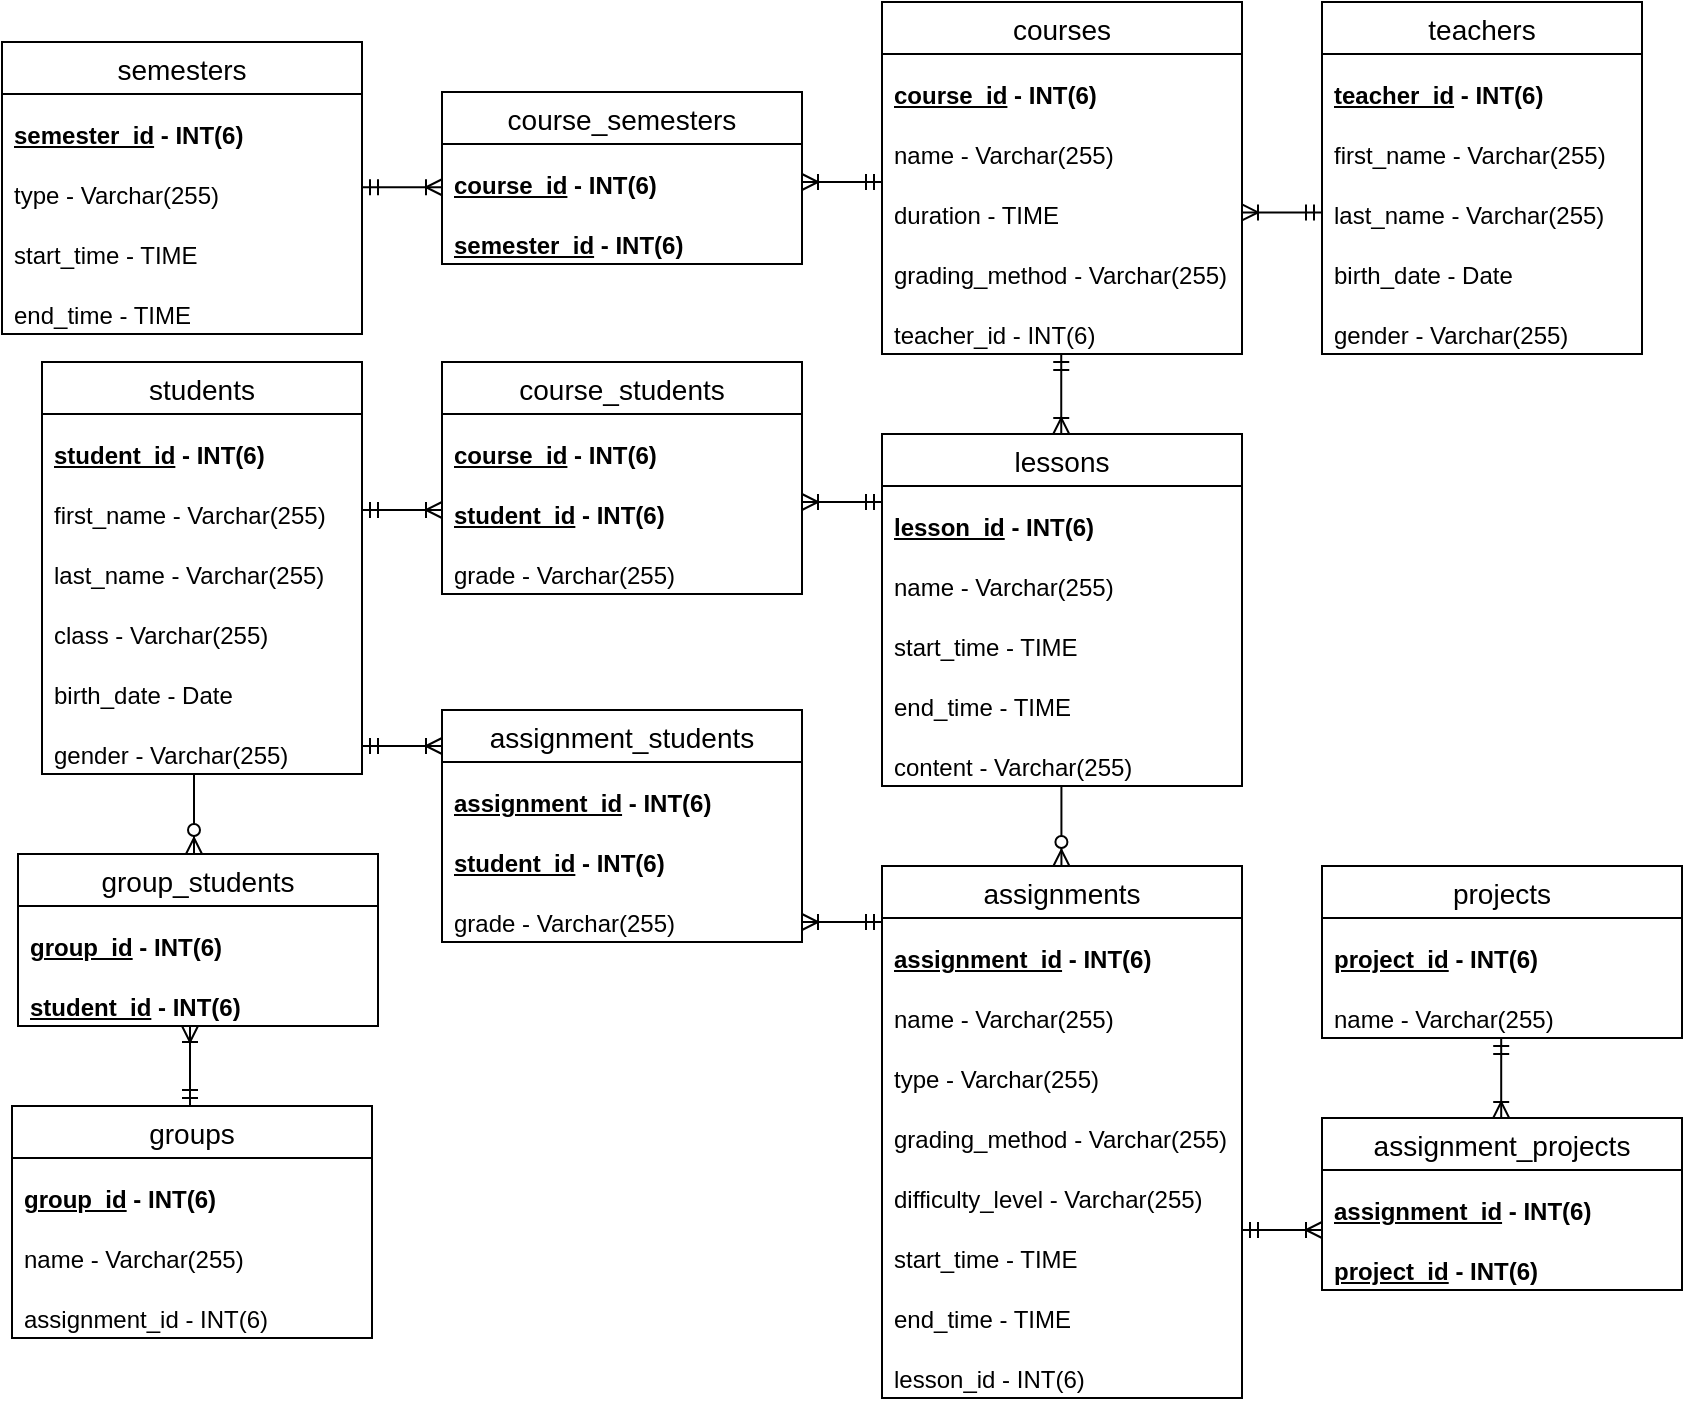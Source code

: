 <mxfile version="21.1.8" type="github">
  <diagram id="R2lEEEUBdFMjLlhIrx00" name="Page-1">
    <mxGraphModel dx="2925" dy="1178" grid="1" gridSize="2" guides="1" tooltips="1" connect="1" arrows="1" fold="1" page="1" pageScale="1" pageWidth="850" pageHeight="1100" math="0" shadow="0" extFonts="Permanent Marker^https://fonts.googleapis.com/css?family=Permanent+Marker">
      <root>
        <mxCell id="0" />
        <mxCell id="1" parent="0" />
        <mxCell id="M5Cqg0RzheAJXRUWTj95-1" value="courses" style="swimlane;fontStyle=0;childLayout=stackLayout;horizontal=1;startSize=26;horizontalStack=0;resizeParent=1;resizeParentMax=0;resizeLast=0;collapsible=1;marginBottom=0;align=center;fontSize=14;verticalAlign=middle;" parent="1" vertex="1">
          <mxGeometry x="-410" y="26" width="180" height="176" as="geometry" />
        </mxCell>
        <mxCell id="M5Cqg0RzheAJXRUWTj95-2" value="&lt;p class=&quot;MsoNormal&quot;&gt;&lt;b&gt;&lt;u&gt;course_id&lt;/u&gt; - INT(6)&lt;/b&gt;&lt;/p&gt;" style="text;strokeColor=none;fillColor=none;spacingLeft=4;spacingRight=4;overflow=hidden;rotatable=0;points=[[0,0.5],[1,0.5]];portConstraint=eastwest;fontSize=12;whiteSpace=wrap;html=1;verticalAlign=bottom;" parent="M5Cqg0RzheAJXRUWTj95-1" vertex="1">
          <mxGeometry y="26" width="180" height="30" as="geometry" />
        </mxCell>
        <mxCell id="M5Cqg0RzheAJXRUWTj95-3" value="&lt;p style=&quot;border-color: var(--border-color);&quot; class=&quot;MsoNormal&quot;&gt;name - Varchar(255)&lt;/p&gt;" style="text;strokeColor=none;fillColor=none;spacingLeft=4;spacingRight=4;overflow=hidden;rotatable=0;points=[[0,0.5],[1,0.5]];portConstraint=eastwest;fontSize=12;whiteSpace=wrap;html=1;verticalAlign=bottom;" parent="M5Cqg0RzheAJXRUWTj95-1" vertex="1">
          <mxGeometry y="56" width="180" height="30" as="geometry" />
        </mxCell>
        <mxCell id="M5Cqg0RzheAJXRUWTj95-4" value="&lt;p style=&quot;border-color: var(--border-color);&quot; class=&quot;MsoNormal&quot;&gt;duration - TIME&lt;/p&gt;" style="text;strokeColor=none;fillColor=none;spacingLeft=4;spacingRight=4;overflow=hidden;rotatable=0;points=[[0,0.5],[1,0.5]];portConstraint=eastwest;fontSize=12;whiteSpace=wrap;html=1;verticalAlign=bottom;" parent="M5Cqg0RzheAJXRUWTj95-1" vertex="1">
          <mxGeometry y="86" width="180" height="30" as="geometry" />
        </mxCell>
        <mxCell id="M5Cqg0RzheAJXRUWTj95-5" value="grading_method&lt;span style=&quot;background-color: initial;&quot;&gt;&amp;nbsp;- Varchar(255)&lt;/span&gt;" style="text;strokeColor=none;fillColor=none;spacingLeft=4;spacingRight=4;overflow=hidden;rotatable=0;points=[[0,0.5],[1,0.5]];portConstraint=eastwest;fontSize=12;whiteSpace=wrap;html=1;verticalAlign=bottom;" parent="M5Cqg0RzheAJXRUWTj95-1" vertex="1">
          <mxGeometry y="116" width="180" height="30" as="geometry" />
        </mxCell>
        <mxCell id="M5Cqg0RzheAJXRUWTj95-6" value="&lt;span style=&quot;background-color: initial;&quot;&gt;teacher_id - INT(6)&lt;/span&gt;" style="text;strokeColor=none;fillColor=none;spacingLeft=4;spacingRight=4;overflow=hidden;rotatable=0;points=[[0,0.5],[1,0.5]];portConstraint=eastwest;fontSize=12;whiteSpace=wrap;html=1;verticalAlign=bottom;" parent="M5Cqg0RzheAJXRUWTj95-1" vertex="1">
          <mxGeometry y="146" width="180" height="30" as="geometry" />
        </mxCell>
        <mxCell id="M5Cqg0RzheAJXRUWTj95-9" value="lessons" style="swimlane;fontStyle=0;childLayout=stackLayout;horizontal=1;startSize=26;horizontalStack=0;resizeParent=1;resizeParentMax=0;resizeLast=0;collapsible=1;marginBottom=0;align=center;fontSize=14;verticalAlign=middle;" parent="1" vertex="1">
          <mxGeometry x="-410" y="242" width="180" height="176" as="geometry" />
        </mxCell>
        <mxCell id="M5Cqg0RzheAJXRUWTj95-10" value="&lt;p class=&quot;MsoNormal&quot;&gt;&lt;b&gt;&lt;u&gt;lesson_id&lt;/u&gt; - INT(6)&lt;/b&gt;&lt;/p&gt;" style="text;strokeColor=none;fillColor=none;spacingLeft=4;spacingRight=4;overflow=hidden;rotatable=0;points=[[0,0.5],[1,0.5]];portConstraint=eastwest;fontSize=12;whiteSpace=wrap;html=1;verticalAlign=bottom;" parent="M5Cqg0RzheAJXRUWTj95-9" vertex="1">
          <mxGeometry y="26" width="180" height="30" as="geometry" />
        </mxCell>
        <mxCell id="M5Cqg0RzheAJXRUWTj95-11" value="&lt;p style=&quot;border-color: var(--border-color);&quot; class=&quot;MsoNormal&quot;&gt;name - Varchar(255)&lt;/p&gt;" style="text;strokeColor=none;fillColor=none;spacingLeft=4;spacingRight=4;overflow=hidden;rotatable=0;points=[[0,0.5],[1,0.5]];portConstraint=eastwest;fontSize=12;whiteSpace=wrap;html=1;verticalAlign=bottom;" parent="M5Cqg0RzheAJXRUWTj95-9" vertex="1">
          <mxGeometry y="56" width="180" height="30" as="geometry" />
        </mxCell>
        <mxCell id="M5Cqg0RzheAJXRUWTj95-12" value="&lt;p style=&quot;border-color: var(--border-color);&quot; class=&quot;MsoNormal&quot;&gt;start_time - TIME&lt;/p&gt;" style="text;strokeColor=none;fillColor=none;spacingLeft=4;spacingRight=4;overflow=hidden;rotatable=0;points=[[0,0.5],[1,0.5]];portConstraint=eastwest;fontSize=12;whiteSpace=wrap;html=1;verticalAlign=bottom;" parent="M5Cqg0RzheAJXRUWTj95-9" vertex="1">
          <mxGeometry y="86" width="180" height="30" as="geometry" />
        </mxCell>
        <mxCell id="M5Cqg0RzheAJXRUWTj95-13" value="end_time - TIME" style="text;strokeColor=none;fillColor=none;spacingLeft=4;spacingRight=4;overflow=hidden;rotatable=0;points=[[0,0.5],[1,0.5]];portConstraint=eastwest;fontSize=12;whiteSpace=wrap;html=1;verticalAlign=bottom;" parent="M5Cqg0RzheAJXRUWTj95-9" vertex="1">
          <mxGeometry y="116" width="180" height="30" as="geometry" />
        </mxCell>
        <mxCell id="M5Cqg0RzheAJXRUWTj95-14" value="&lt;span style=&quot;background-color: initial;&quot;&gt;content - Varchar(255)&lt;/span&gt;" style="text;strokeColor=none;fillColor=none;spacingLeft=4;spacingRight=4;overflow=hidden;rotatable=0;points=[[0,0.5],[1,0.5]];portConstraint=eastwest;fontSize=12;whiteSpace=wrap;html=1;verticalAlign=bottom;" parent="M5Cqg0RzheAJXRUWTj95-9" vertex="1">
          <mxGeometry y="146" width="180" height="30" as="geometry" />
        </mxCell>
        <mxCell id="M5Cqg0RzheAJXRUWTj95-16" value="assignments" style="swimlane;fontStyle=0;childLayout=stackLayout;horizontal=1;startSize=26;horizontalStack=0;resizeParent=1;resizeParentMax=0;resizeLast=0;collapsible=1;marginBottom=0;align=center;fontSize=14;verticalAlign=middle;" parent="1" vertex="1">
          <mxGeometry x="-410" y="458" width="180" height="266" as="geometry" />
        </mxCell>
        <mxCell id="M5Cqg0RzheAJXRUWTj95-17" value="&lt;p class=&quot;MsoNormal&quot;&gt;&lt;b&gt;&lt;u&gt;assignment_id&lt;/u&gt; - INT(6)&lt;/b&gt;&lt;/p&gt;" style="text;strokeColor=none;fillColor=none;spacingLeft=4;spacingRight=4;overflow=hidden;rotatable=0;points=[[0,0.5],[1,0.5]];portConstraint=eastwest;fontSize=12;whiteSpace=wrap;html=1;verticalAlign=bottom;" parent="M5Cqg0RzheAJXRUWTj95-16" vertex="1">
          <mxGeometry y="26" width="180" height="30" as="geometry" />
        </mxCell>
        <mxCell id="M5Cqg0RzheAJXRUWTj95-18" value="&lt;p style=&quot;border-color: var(--border-color);&quot; class=&quot;MsoNormal&quot;&gt;name - Varchar(255)&lt;/p&gt;" style="text;strokeColor=none;fillColor=none;spacingLeft=4;spacingRight=4;overflow=hidden;rotatable=0;points=[[0,0.5],[1,0.5]];portConstraint=eastwest;fontSize=12;whiteSpace=wrap;html=1;verticalAlign=bottom;" parent="M5Cqg0RzheAJXRUWTj95-16" vertex="1">
          <mxGeometry y="56" width="180" height="30" as="geometry" />
        </mxCell>
        <mxCell id="M5Cqg0RzheAJXRUWTj95-19" value="&lt;p style=&quot;border-color: var(--border-color);&quot; class=&quot;MsoNormal&quot;&gt;type - Varchar(255)&lt;/p&gt;" style="text;strokeColor=none;fillColor=none;spacingLeft=4;spacingRight=4;overflow=hidden;rotatable=0;points=[[0,0.5],[1,0.5]];portConstraint=eastwest;fontSize=12;whiteSpace=wrap;html=1;verticalAlign=bottom;" parent="M5Cqg0RzheAJXRUWTj95-16" vertex="1">
          <mxGeometry y="86" width="180" height="30" as="geometry" />
        </mxCell>
        <mxCell id="M5Cqg0RzheAJXRUWTj95-24" value="grading_method&amp;nbsp;- Varchar(255)" style="text;strokeColor=none;fillColor=none;spacingLeft=4;spacingRight=4;overflow=hidden;rotatable=0;points=[[0,0.5],[1,0.5]];portConstraint=eastwest;fontSize=12;whiteSpace=wrap;html=1;verticalAlign=bottom;" parent="M5Cqg0RzheAJXRUWTj95-16" vertex="1">
          <mxGeometry y="116" width="180" height="30" as="geometry" />
        </mxCell>
        <mxCell id="M5Cqg0RzheAJXRUWTj95-23" value="difficulty_level&amp;nbsp;- Varchar(255)" style="text;strokeColor=none;fillColor=none;spacingLeft=4;spacingRight=4;overflow=hidden;rotatable=0;points=[[0,0.5],[1,0.5]];portConstraint=eastwest;fontSize=12;whiteSpace=wrap;html=1;verticalAlign=bottom;" parent="M5Cqg0RzheAJXRUWTj95-16" vertex="1">
          <mxGeometry y="146" width="180" height="30" as="geometry" />
        </mxCell>
        <mxCell id="M5Cqg0RzheAJXRUWTj95-22" value="start_time - TIME" style="text;strokeColor=none;fillColor=none;spacingLeft=4;spacingRight=4;overflow=hidden;rotatable=0;points=[[0,0.5],[1,0.5]];portConstraint=eastwest;fontSize=12;whiteSpace=wrap;html=1;verticalAlign=bottom;" parent="M5Cqg0RzheAJXRUWTj95-16" vertex="1">
          <mxGeometry y="176" width="180" height="30" as="geometry" />
        </mxCell>
        <mxCell id="M5Cqg0RzheAJXRUWTj95-20" value="end_time - TIME" style="text;strokeColor=none;fillColor=none;spacingLeft=4;spacingRight=4;overflow=hidden;rotatable=0;points=[[0,0.5],[1,0.5]];portConstraint=eastwest;fontSize=12;whiteSpace=wrap;html=1;verticalAlign=bottom;" parent="M5Cqg0RzheAJXRUWTj95-16" vertex="1">
          <mxGeometry y="206" width="180" height="30" as="geometry" />
        </mxCell>
        <mxCell id="M5Cqg0RzheAJXRUWTj95-25" value="lesson_id - INT(6)" style="text;strokeColor=none;fillColor=none;spacingLeft=4;spacingRight=4;overflow=hidden;rotatable=0;points=[[0,0.5],[1,0.5]];portConstraint=eastwest;fontSize=12;whiteSpace=wrap;html=1;verticalAlign=bottom;" parent="M5Cqg0RzheAJXRUWTj95-16" vertex="1">
          <mxGeometry y="236" width="180" height="30" as="geometry" />
        </mxCell>
        <mxCell id="M5Cqg0RzheAJXRUWTj95-26" value="groups" style="swimlane;fontStyle=0;childLayout=stackLayout;horizontal=1;startSize=26;horizontalStack=0;resizeParent=1;resizeParentMax=0;resizeLast=0;collapsible=1;marginBottom=0;align=center;fontSize=14;verticalAlign=middle;" parent="1" vertex="1">
          <mxGeometry x="-845" y="578" width="180" height="116" as="geometry" />
        </mxCell>
        <mxCell id="M5Cqg0RzheAJXRUWTj95-27" value="&lt;p class=&quot;MsoNormal&quot;&gt;&lt;b&gt;&lt;u&gt;group_id&lt;/u&gt; - INT(6)&lt;/b&gt;&lt;/p&gt;" style="text;strokeColor=none;fillColor=none;spacingLeft=4;spacingRight=4;overflow=hidden;rotatable=0;points=[[0,0.5],[1,0.5]];portConstraint=eastwest;fontSize=12;whiteSpace=wrap;html=1;verticalAlign=bottom;" parent="M5Cqg0RzheAJXRUWTj95-26" vertex="1">
          <mxGeometry y="26" width="180" height="30" as="geometry" />
        </mxCell>
        <mxCell id="M5Cqg0RzheAJXRUWTj95-28" value="&lt;p style=&quot;border-color: var(--border-color);&quot; class=&quot;MsoNormal&quot;&gt;name - Varchar(255)&lt;/p&gt;" style="text;strokeColor=none;fillColor=none;spacingLeft=4;spacingRight=4;overflow=hidden;rotatable=0;points=[[0,0.5],[1,0.5]];portConstraint=eastwest;fontSize=12;whiteSpace=wrap;html=1;verticalAlign=bottom;" parent="M5Cqg0RzheAJXRUWTj95-26" vertex="1">
          <mxGeometry y="56" width="180" height="30" as="geometry" />
        </mxCell>
        <mxCell id="M5Cqg0RzheAJXRUWTj95-34" value="assignment_id - INT(6)" style="text;strokeColor=none;fillColor=none;spacingLeft=4;spacingRight=4;overflow=hidden;rotatable=0;points=[[0,0.5],[1,0.5]];portConstraint=eastwest;fontSize=12;whiteSpace=wrap;html=1;verticalAlign=bottom;" parent="M5Cqg0RzheAJXRUWTj95-26" vertex="1">
          <mxGeometry y="86" width="180" height="30" as="geometry" />
        </mxCell>
        <mxCell id="M5Cqg0RzheAJXRUWTj95-41" value="group_students" style="swimlane;fontStyle=0;childLayout=stackLayout;horizontal=1;startSize=26;horizontalStack=0;resizeParent=1;resizeParentMax=0;resizeLast=0;collapsible=1;marginBottom=0;align=center;fontSize=14;verticalAlign=middle;" parent="1" vertex="1">
          <mxGeometry x="-842" y="452" width="180" height="86" as="geometry" />
        </mxCell>
        <mxCell id="M5Cqg0RzheAJXRUWTj95-42" value="&lt;p class=&quot;MsoNormal&quot;&gt;&lt;b&gt;&lt;u&gt;group_id&lt;/u&gt; - INT(6)&lt;/b&gt;&lt;/p&gt;" style="text;strokeColor=none;fillColor=none;spacingLeft=4;spacingRight=4;overflow=hidden;rotatable=0;points=[[0,0.5],[1,0.5]];portConstraint=eastwest;fontSize=12;whiteSpace=wrap;html=1;verticalAlign=bottom;" parent="M5Cqg0RzheAJXRUWTj95-41" vertex="1">
          <mxGeometry y="26" width="180" height="30" as="geometry" />
        </mxCell>
        <mxCell id="M5Cqg0RzheAJXRUWTj95-44" value="&lt;p style=&quot;border-color: var(--border-color);&quot; class=&quot;MsoNormal&quot;&gt;&lt;b style=&quot;border-color: var(--border-color);&quot;&gt;&lt;u style=&quot;border-color: var(--border-color);&quot;&gt;student_id&lt;/u&gt;&amp;nbsp;- INT(6)&lt;/b&gt;&lt;br&gt;&lt;/p&gt;" style="text;strokeColor=none;fillColor=none;spacingLeft=4;spacingRight=4;overflow=hidden;rotatable=0;points=[[0,0.5],[1,0.5]];portConstraint=eastwest;fontSize=12;whiteSpace=wrap;html=1;verticalAlign=bottom;" parent="M5Cqg0RzheAJXRUWTj95-41" vertex="1">
          <mxGeometry y="56" width="180" height="30" as="geometry" />
        </mxCell>
        <mxCell id="M5Cqg0RzheAJXRUWTj95-53" value="projects" style="swimlane;fontStyle=0;childLayout=stackLayout;horizontal=1;startSize=26;horizontalStack=0;resizeParent=1;resizeParentMax=0;resizeLast=0;collapsible=1;marginBottom=0;align=center;fontSize=14;verticalAlign=middle;" parent="1" vertex="1">
          <mxGeometry x="-190" y="458" width="180" height="86" as="geometry" />
        </mxCell>
        <mxCell id="M5Cqg0RzheAJXRUWTj95-54" value="&lt;p class=&quot;MsoNormal&quot;&gt;&lt;b&gt;&lt;u&gt;project_id&lt;/u&gt; - INT(6)&lt;/b&gt;&lt;/p&gt;" style="text;strokeColor=none;fillColor=none;spacingLeft=4;spacingRight=4;overflow=hidden;rotatable=0;points=[[0,0.5],[1,0.5]];portConstraint=eastwest;fontSize=12;whiteSpace=wrap;html=1;verticalAlign=bottom;" parent="M5Cqg0RzheAJXRUWTj95-53" vertex="1">
          <mxGeometry y="26" width="180" height="30" as="geometry" />
        </mxCell>
        <mxCell id="M5Cqg0RzheAJXRUWTj95-55" value="&lt;p style=&quot;border-color: var(--border-color);&quot; class=&quot;MsoNormal&quot;&gt;name - Varchar(255)&lt;/p&gt;" style="text;strokeColor=none;fillColor=none;spacingLeft=4;spacingRight=4;overflow=hidden;rotatable=0;points=[[0,0.5],[1,0.5]];portConstraint=eastwest;fontSize=12;whiteSpace=wrap;html=1;verticalAlign=bottom;" parent="M5Cqg0RzheAJXRUWTj95-53" vertex="1">
          <mxGeometry y="56" width="180" height="30" as="geometry" />
        </mxCell>
        <mxCell id="M5Cqg0RzheAJXRUWTj95-57" value="course_students" style="swimlane;fontStyle=0;childLayout=stackLayout;horizontal=1;startSize=26;horizontalStack=0;resizeParent=1;resizeParentMax=0;resizeLast=0;collapsible=1;marginBottom=0;align=center;fontSize=14;verticalAlign=middle;" parent="1" vertex="1">
          <mxGeometry x="-630" y="206" width="180" height="116" as="geometry" />
        </mxCell>
        <mxCell id="M5Cqg0RzheAJXRUWTj95-58" value="&lt;p class=&quot;MsoNormal&quot;&gt;&lt;b&gt;&lt;u&gt;course_id&lt;/u&gt; - INT(6)&lt;/b&gt;&lt;/p&gt;" style="text;strokeColor=none;fillColor=none;spacingLeft=4;spacingRight=4;overflow=hidden;rotatable=0;points=[[0,0.5],[1,0.5]];portConstraint=eastwest;fontSize=12;whiteSpace=wrap;html=1;verticalAlign=bottom;" parent="M5Cqg0RzheAJXRUWTj95-57" vertex="1">
          <mxGeometry y="26" width="180" height="30" as="geometry" />
        </mxCell>
        <mxCell id="M5Cqg0RzheAJXRUWTj95-59" value="&lt;p style=&quot;border-color: var(--border-color);&quot; class=&quot;MsoNormal&quot;&gt;&lt;b style=&quot;border-color: var(--border-color);&quot;&gt;&lt;u style=&quot;border-color: var(--border-color);&quot;&gt;student_id&lt;/u&gt;&amp;nbsp;- INT(6)&lt;/b&gt;&lt;br&gt;&lt;/p&gt;" style="text;strokeColor=none;fillColor=none;spacingLeft=4;spacingRight=4;overflow=hidden;rotatable=0;points=[[0,0.5],[1,0.5]];portConstraint=eastwest;fontSize=12;whiteSpace=wrap;html=1;verticalAlign=bottom;" parent="M5Cqg0RzheAJXRUWTj95-57" vertex="1">
          <mxGeometry y="56" width="180" height="30" as="geometry" />
        </mxCell>
        <mxCell id="M5Cqg0RzheAJXRUWTj95-61" value="grade&lt;span style=&quot;background-color: initial;&quot;&gt;&amp;nbsp;- Varchar(255)&lt;/span&gt;" style="text;strokeColor=none;fillColor=none;spacingLeft=4;spacingRight=4;overflow=hidden;rotatable=0;points=[[0,0.5],[1,0.5]];portConstraint=eastwest;fontSize=12;whiteSpace=wrap;html=1;verticalAlign=bottom;" parent="M5Cqg0RzheAJXRUWTj95-57" vertex="1">
          <mxGeometry y="86" width="180" height="30" as="geometry" />
        </mxCell>
        <mxCell id="M5Cqg0RzheAJXRUWTj95-63" value="assignment_students" style="swimlane;fontStyle=0;childLayout=stackLayout;horizontal=1;startSize=26;horizontalStack=0;resizeParent=1;resizeParentMax=0;resizeLast=0;collapsible=1;marginBottom=0;align=center;fontSize=14;verticalAlign=middle;" parent="1" vertex="1">
          <mxGeometry x="-630" y="380" width="180" height="116" as="geometry" />
        </mxCell>
        <mxCell id="M5Cqg0RzheAJXRUWTj95-64" value="&lt;p class=&quot;MsoNormal&quot;&gt;&lt;b&gt;&lt;u&gt;assignment_id&lt;/u&gt; - INT(6)&lt;/b&gt;&lt;/p&gt;" style="text;strokeColor=none;fillColor=none;spacingLeft=4;spacingRight=4;overflow=hidden;rotatable=0;points=[[0,0.5],[1,0.5]];portConstraint=eastwest;fontSize=12;whiteSpace=wrap;html=1;verticalAlign=bottom;" parent="M5Cqg0RzheAJXRUWTj95-63" vertex="1">
          <mxGeometry y="26" width="180" height="30" as="geometry" />
        </mxCell>
        <mxCell id="M5Cqg0RzheAJXRUWTj95-65" value="&lt;p style=&quot;border-color: var(--border-color);&quot; class=&quot;MsoNormal&quot;&gt;&lt;b style=&quot;border-color: var(--border-color);&quot;&gt;&lt;u style=&quot;border-color: var(--border-color);&quot;&gt;student_id&lt;/u&gt;&amp;nbsp;- INT(6)&lt;/b&gt;&lt;br&gt;&lt;/p&gt;" style="text;strokeColor=none;fillColor=none;spacingLeft=4;spacingRight=4;overflow=hidden;rotatable=0;points=[[0,0.5],[1,0.5]];portConstraint=eastwest;fontSize=12;whiteSpace=wrap;html=1;verticalAlign=bottom;" parent="M5Cqg0RzheAJXRUWTj95-63" vertex="1">
          <mxGeometry y="56" width="180" height="30" as="geometry" />
        </mxCell>
        <mxCell id="M5Cqg0RzheAJXRUWTj95-66" value="grade&lt;span style=&quot;background-color: initial;&quot;&gt;&amp;nbsp;- Varchar(255)&lt;/span&gt;" style="text;strokeColor=none;fillColor=none;spacingLeft=4;spacingRight=4;overflow=hidden;rotatable=0;points=[[0,0.5],[1,0.5]];portConstraint=eastwest;fontSize=12;whiteSpace=wrap;html=1;verticalAlign=bottom;" parent="M5Cqg0RzheAJXRUWTj95-63" vertex="1">
          <mxGeometry y="86" width="180" height="30" as="geometry" />
        </mxCell>
        <mxCell id="M5Cqg0RzheAJXRUWTj95-67" value="assignment_projects" style="swimlane;fontStyle=0;childLayout=stackLayout;horizontal=1;startSize=26;horizontalStack=0;resizeParent=1;resizeParentMax=0;resizeLast=0;collapsible=1;marginBottom=0;align=center;fontSize=14;verticalAlign=middle;" parent="1" vertex="1">
          <mxGeometry x="-190" y="584" width="180" height="86" as="geometry" />
        </mxCell>
        <mxCell id="M5Cqg0RzheAJXRUWTj95-68" value="&lt;p class=&quot;MsoNormal&quot;&gt;&lt;b style=&quot;border-color: var(--border-color);&quot;&gt;&lt;u style=&quot;border-color: var(--border-color);&quot;&gt;assignment_id&lt;/u&gt;&amp;nbsp;- INT(6)&lt;/b&gt;&lt;br&gt;&lt;/p&gt;" style="text;strokeColor=none;fillColor=none;spacingLeft=4;spacingRight=4;overflow=hidden;rotatable=0;points=[[0,0.5],[1,0.5]];portConstraint=eastwest;fontSize=12;whiteSpace=wrap;html=1;verticalAlign=bottom;" parent="M5Cqg0RzheAJXRUWTj95-67" vertex="1">
          <mxGeometry y="26" width="180" height="30" as="geometry" />
        </mxCell>
        <mxCell id="M5Cqg0RzheAJXRUWTj95-69" value="&lt;p style=&quot;border-color: var(--border-color);&quot; class=&quot;MsoNormal&quot;&gt;&lt;b style=&quot;border-color: var(--border-color);&quot;&gt;&lt;u style=&quot;border-color: var(--border-color);&quot;&gt;project_id&lt;/u&gt;&amp;nbsp;- INT(6)&lt;/b&gt;&lt;br&gt;&lt;/p&gt;" style="text;strokeColor=none;fillColor=none;spacingLeft=4;spacingRight=4;overflow=hidden;rotatable=0;points=[[0,0.5],[1,0.5]];portConstraint=eastwest;fontSize=12;whiteSpace=wrap;html=1;verticalAlign=bottom;" parent="M5Cqg0RzheAJXRUWTj95-67" vertex="1">
          <mxGeometry y="56" width="180" height="30" as="geometry" />
        </mxCell>
        <mxCell id="M5Cqg0RzheAJXRUWTj95-70" value="semesters" style="swimlane;fontStyle=0;childLayout=stackLayout;horizontal=1;startSize=26;horizontalStack=0;resizeParent=1;resizeParentMax=0;resizeLast=0;collapsible=1;marginBottom=0;align=center;fontSize=14;verticalAlign=middle;" parent="1" vertex="1">
          <mxGeometry x="-850" y="46" width="180" height="146" as="geometry" />
        </mxCell>
        <mxCell id="M5Cqg0RzheAJXRUWTj95-71" value="&lt;p class=&quot;MsoNormal&quot;&gt;&lt;b&gt;&lt;u&gt;semester_id&lt;/u&gt; - INT(6)&lt;/b&gt;&lt;/p&gt;" style="text;strokeColor=none;fillColor=none;spacingLeft=4;spacingRight=4;overflow=hidden;rotatable=0;points=[[0,0.5],[1,0.5]];portConstraint=eastwest;fontSize=12;whiteSpace=wrap;html=1;verticalAlign=bottom;" parent="M5Cqg0RzheAJXRUWTj95-70" vertex="1">
          <mxGeometry y="26" width="180" height="30" as="geometry" />
        </mxCell>
        <mxCell id="M5Cqg0RzheAJXRUWTj95-72" value="&lt;p style=&quot;border-color: var(--border-color);&quot; class=&quot;MsoNormal&quot;&gt;type - Varchar(255)&lt;/p&gt;" style="text;strokeColor=none;fillColor=none;spacingLeft=4;spacingRight=4;overflow=hidden;rotatable=0;points=[[0,0.5],[1,0.5]];portConstraint=eastwest;fontSize=12;whiteSpace=wrap;html=1;verticalAlign=bottom;" parent="M5Cqg0RzheAJXRUWTj95-70" vertex="1">
          <mxGeometry y="56" width="180" height="30" as="geometry" />
        </mxCell>
        <mxCell id="M5Cqg0RzheAJXRUWTj95-73" value="start_time - TIME" style="text;strokeColor=none;fillColor=none;spacingLeft=4;spacingRight=4;overflow=hidden;rotatable=0;points=[[0,0.5],[1,0.5]];portConstraint=eastwest;fontSize=12;whiteSpace=wrap;html=1;verticalAlign=bottom;" parent="M5Cqg0RzheAJXRUWTj95-70" vertex="1">
          <mxGeometry y="86" width="180" height="30" as="geometry" />
        </mxCell>
        <mxCell id="M5Cqg0RzheAJXRUWTj95-74" value="end_time - TIME" style="text;strokeColor=none;fillColor=none;spacingLeft=4;spacingRight=4;overflow=hidden;rotatable=0;points=[[0,0.5],[1,0.5]];portConstraint=eastwest;fontSize=12;whiteSpace=wrap;html=1;verticalAlign=bottom;" parent="M5Cqg0RzheAJXRUWTj95-70" vertex="1">
          <mxGeometry y="116" width="180" height="30" as="geometry" />
        </mxCell>
        <mxCell id="M5Cqg0RzheAJXRUWTj95-75" value="course_semesters" style="swimlane;fontStyle=0;childLayout=stackLayout;horizontal=1;startSize=26;horizontalStack=0;resizeParent=1;resizeParentMax=0;resizeLast=0;collapsible=1;marginBottom=0;align=center;fontSize=14;verticalAlign=middle;" parent="1" vertex="1">
          <mxGeometry x="-630" y="71" width="180" height="86" as="geometry" />
        </mxCell>
        <mxCell id="M5Cqg0RzheAJXRUWTj95-76" value="&lt;p class=&quot;MsoNormal&quot;&gt;&lt;b&gt;&lt;u&gt;course_id&lt;/u&gt; - INT(6)&lt;/b&gt;&lt;/p&gt;" style="text;strokeColor=none;fillColor=none;spacingLeft=4;spacingRight=4;overflow=hidden;rotatable=0;points=[[0,0.5],[1,0.5]];portConstraint=eastwest;fontSize=12;whiteSpace=wrap;html=1;verticalAlign=bottom;" parent="M5Cqg0RzheAJXRUWTj95-75" vertex="1">
          <mxGeometry y="26" width="180" height="30" as="geometry" />
        </mxCell>
        <mxCell id="M5Cqg0RzheAJXRUWTj95-77" value="&lt;p style=&quot;border-color: var(--border-color);&quot; class=&quot;MsoNormal&quot;&gt;&lt;b style=&quot;border-color: var(--border-color);&quot;&gt;&lt;u style=&quot;border-color: var(--border-color);&quot;&gt;semester_id&lt;/u&gt;&amp;nbsp;- INT(6)&lt;/b&gt;&lt;br&gt;&lt;/p&gt;" style="text;strokeColor=none;fillColor=none;spacingLeft=4;spacingRight=4;overflow=hidden;rotatable=0;points=[[0,0.5],[1,0.5]];portConstraint=eastwest;fontSize=12;whiteSpace=wrap;html=1;verticalAlign=bottom;" parent="M5Cqg0RzheAJXRUWTj95-75" vertex="1">
          <mxGeometry y="56" width="180" height="30" as="geometry" />
        </mxCell>
        <mxCell id="M5Cqg0RzheAJXRUWTj95-79" value="students" style="swimlane;fontStyle=0;childLayout=stackLayout;horizontal=1;startSize=26;horizontalStack=0;resizeParent=1;resizeParentMax=0;resizeLast=0;collapsible=1;marginBottom=0;align=center;fontSize=14;verticalAlign=middle;" parent="1" vertex="1">
          <mxGeometry x="-830" y="206" width="160" height="206" as="geometry" />
        </mxCell>
        <mxCell id="M5Cqg0RzheAJXRUWTj95-80" value="&lt;p class=&quot;MsoNormal&quot;&gt;&lt;b&gt;&lt;u&gt;student_id&lt;/u&gt; - INT(6)&lt;/b&gt;&lt;/p&gt;" style="text;strokeColor=none;fillColor=none;spacingLeft=4;spacingRight=4;overflow=hidden;rotatable=0;points=[[0,0.5],[1,0.5]];portConstraint=eastwest;fontSize=12;whiteSpace=wrap;html=1;verticalAlign=bottom;" parent="M5Cqg0RzheAJXRUWTj95-79" vertex="1">
          <mxGeometry y="26" width="160" height="30" as="geometry" />
        </mxCell>
        <mxCell id="M5Cqg0RzheAJXRUWTj95-81" value="&lt;p style=&quot;border-color: var(--border-color);&quot; class=&quot;MsoNormal&quot;&gt;first_name - Varchar(255)&lt;/p&gt;" style="text;strokeColor=none;fillColor=none;spacingLeft=4;spacingRight=4;overflow=hidden;rotatable=0;points=[[0,0.5],[1,0.5]];portConstraint=eastwest;fontSize=12;whiteSpace=wrap;html=1;verticalAlign=bottom;" parent="M5Cqg0RzheAJXRUWTj95-79" vertex="1">
          <mxGeometry y="56" width="160" height="30" as="geometry" />
        </mxCell>
        <mxCell id="M5Cqg0RzheAJXRUWTj95-82" value="&lt;p style=&quot;border-color: var(--border-color);&quot; class=&quot;MsoNormal&quot;&gt;last_name - Varchar(255)&lt;br&gt;&lt;/p&gt;" style="text;strokeColor=none;fillColor=none;spacingLeft=4;spacingRight=4;overflow=hidden;rotatable=0;points=[[0,0.5],[1,0.5]];portConstraint=eastwest;fontSize=12;whiteSpace=wrap;html=1;verticalAlign=bottom;" parent="M5Cqg0RzheAJXRUWTj95-79" vertex="1">
          <mxGeometry y="86" width="160" height="30" as="geometry" />
        </mxCell>
        <mxCell id="M5Cqg0RzheAJXRUWTj95-83" value="class - Varchar(255)" style="text;strokeColor=none;fillColor=none;spacingLeft=4;spacingRight=4;overflow=hidden;rotatable=0;points=[[0,0.5],[1,0.5]];portConstraint=eastwest;fontSize=12;whiteSpace=wrap;html=1;verticalAlign=bottom;" parent="M5Cqg0RzheAJXRUWTj95-79" vertex="1">
          <mxGeometry y="116" width="160" height="30" as="geometry" />
        </mxCell>
        <mxCell id="M5Cqg0RzheAJXRUWTj95-84" value="birth_date - Date" style="text;strokeColor=none;fillColor=none;spacingLeft=4;spacingRight=4;overflow=hidden;rotatable=0;points=[[0,0.5],[1,0.5]];portConstraint=eastwest;fontSize=12;whiteSpace=wrap;html=1;verticalAlign=bottom;" parent="M5Cqg0RzheAJXRUWTj95-79" vertex="1">
          <mxGeometry y="146" width="160" height="30" as="geometry" />
        </mxCell>
        <mxCell id="M5Cqg0RzheAJXRUWTj95-85" value="gender - Varchar(255)" style="text;strokeColor=none;fillColor=none;spacingLeft=4;spacingRight=4;overflow=hidden;rotatable=0;points=[[0,0.5],[1,0.5]];portConstraint=eastwest;fontSize=12;whiteSpace=wrap;html=1;verticalAlign=bottom;" parent="M5Cqg0RzheAJXRUWTj95-79" vertex="1">
          <mxGeometry y="176" width="160" height="30" as="geometry" />
        </mxCell>
        <mxCell id="M5Cqg0RzheAJXRUWTj95-86" value="teachers" style="swimlane;fontStyle=0;childLayout=stackLayout;horizontal=1;startSize=26;horizontalStack=0;resizeParent=1;resizeParentMax=0;resizeLast=0;collapsible=1;marginBottom=0;align=center;fontSize=14;verticalAlign=middle;" parent="1" vertex="1">
          <mxGeometry x="-190" y="26" width="160" height="176" as="geometry" />
        </mxCell>
        <mxCell id="M5Cqg0RzheAJXRUWTj95-87" value="&lt;p class=&quot;MsoNormal&quot;&gt;&lt;b&gt;&lt;u&gt;teacher_id&lt;/u&gt; - INT(6)&lt;/b&gt;&lt;/p&gt;" style="text;strokeColor=none;fillColor=none;spacingLeft=4;spacingRight=4;overflow=hidden;rotatable=0;points=[[0,0.5],[1,0.5]];portConstraint=eastwest;fontSize=12;whiteSpace=wrap;html=1;verticalAlign=bottom;" parent="M5Cqg0RzheAJXRUWTj95-86" vertex="1">
          <mxGeometry y="26" width="160" height="30" as="geometry" />
        </mxCell>
        <mxCell id="M5Cqg0RzheAJXRUWTj95-88" value="&lt;p style=&quot;border-color: var(--border-color);&quot; class=&quot;MsoNormal&quot;&gt;first_name - Varchar(255)&lt;/p&gt;" style="text;strokeColor=none;fillColor=none;spacingLeft=4;spacingRight=4;overflow=hidden;rotatable=0;points=[[0,0.5],[1,0.5]];portConstraint=eastwest;fontSize=12;whiteSpace=wrap;html=1;verticalAlign=bottom;" parent="M5Cqg0RzheAJXRUWTj95-86" vertex="1">
          <mxGeometry y="56" width="160" height="30" as="geometry" />
        </mxCell>
        <mxCell id="M5Cqg0RzheAJXRUWTj95-89" value="&lt;p style=&quot;border-color: var(--border-color);&quot; class=&quot;MsoNormal&quot;&gt;last_name - Varchar(255)&lt;br&gt;&lt;/p&gt;" style="text;strokeColor=none;fillColor=none;spacingLeft=4;spacingRight=4;overflow=hidden;rotatable=0;points=[[0,0.5],[1,0.5]];portConstraint=eastwest;fontSize=12;whiteSpace=wrap;html=1;verticalAlign=bottom;" parent="M5Cqg0RzheAJXRUWTj95-86" vertex="1">
          <mxGeometry y="86" width="160" height="30" as="geometry" />
        </mxCell>
        <mxCell id="M5Cqg0RzheAJXRUWTj95-91" value="birth_date - Date" style="text;strokeColor=none;fillColor=none;spacingLeft=4;spacingRight=4;overflow=hidden;rotatable=0;points=[[0,0.5],[1,0.5]];portConstraint=eastwest;fontSize=12;whiteSpace=wrap;html=1;verticalAlign=bottom;" parent="M5Cqg0RzheAJXRUWTj95-86" vertex="1">
          <mxGeometry y="116" width="160" height="30" as="geometry" />
        </mxCell>
        <mxCell id="M5Cqg0RzheAJXRUWTj95-92" value="gender - Varchar(255)" style="text;strokeColor=none;fillColor=none;spacingLeft=4;spacingRight=4;overflow=hidden;rotatable=0;points=[[0,0.5],[1,0.5]];portConstraint=eastwest;fontSize=12;whiteSpace=wrap;html=1;verticalAlign=bottom;" parent="M5Cqg0RzheAJXRUWTj95-86" vertex="1">
          <mxGeometry y="146" width="160" height="30" as="geometry" />
        </mxCell>
        <mxCell id="RyeBEwpDJ_PuZ9rcG4FT-1" value="" style="fontSize=12;html=1;endArrow=ERoneToMany;startArrow=ERmandOne;rounded=0;exitX=0.5;exitY=0;exitDx=0;exitDy=0;entryX=0.5;entryY=1;entryDx=0;entryDy=0;entryPerimeter=0;" edge="1" parent="1">
          <mxGeometry width="100" height="100" relative="1" as="geometry">
            <mxPoint x="-190.001" y="131.23" as="sourcePoint" />
            <mxPoint x="-230.001" y="131.23" as="targetPoint" />
          </mxGeometry>
        </mxCell>
        <mxCell id="RyeBEwpDJ_PuZ9rcG4FT-2" value="" style="fontSize=12;html=1;endArrow=ERoneToMany;startArrow=ERmandOne;rounded=0;exitX=0.5;exitY=0;exitDx=0;exitDy=0;entryX=0.5;entryY=1;entryDx=0;entryDy=0;entryPerimeter=0;" edge="1" parent="1">
          <mxGeometry width="100" height="100" relative="1" as="geometry">
            <mxPoint x="-410.001" y="116" as="sourcePoint" />
            <mxPoint x="-450.001" y="116" as="targetPoint" />
          </mxGeometry>
        </mxCell>
        <mxCell id="RyeBEwpDJ_PuZ9rcG4FT-3" value="" style="fontSize=12;html=1;endArrow=ERoneToMany;startArrow=ERmandOne;rounded=0;exitX=0.5;exitY=0;exitDx=0;exitDy=0;entryX=0.5;entryY=1;entryDx=0;entryDy=0;entryPerimeter=0;" edge="1" parent="1">
          <mxGeometry width="100" height="100" relative="1" as="geometry">
            <mxPoint x="-670.001" y="118.62" as="sourcePoint" />
            <mxPoint x="-630.001" y="118.62" as="targetPoint" />
          </mxGeometry>
        </mxCell>
        <mxCell id="RyeBEwpDJ_PuZ9rcG4FT-4" value="" style="fontSize=12;html=1;endArrow=ERoneToMany;startArrow=ERmandOne;rounded=0;exitX=0.5;exitY=0;exitDx=0;exitDy=0;entryX=0.5;entryY=1;entryDx=0;entryDy=0;entryPerimeter=0;" edge="1" parent="1">
          <mxGeometry width="100" height="100" relative="1" as="geometry">
            <mxPoint x="-320.38" y="202" as="sourcePoint" />
            <mxPoint x="-320.38" y="242" as="targetPoint" />
          </mxGeometry>
        </mxCell>
        <mxCell id="RyeBEwpDJ_PuZ9rcG4FT-5" value="" style="fontSize=12;html=1;endArrow=ERoneToMany;startArrow=ERmandOne;rounded=0;exitX=0.5;exitY=0;exitDx=0;exitDy=0;entryX=0.5;entryY=1;entryDx=0;entryDy=0;entryPerimeter=0;" edge="1" parent="1">
          <mxGeometry width="100" height="100" relative="1" as="geometry">
            <mxPoint x="-100.4" y="544" as="sourcePoint" />
            <mxPoint x="-100.4" y="584" as="targetPoint" />
          </mxGeometry>
        </mxCell>
        <mxCell id="RyeBEwpDJ_PuZ9rcG4FT-6" value="" style="fontSize=12;html=1;endArrow=ERzeroToMany;endFill=1;rounded=0;" edge="1" parent="1">
          <mxGeometry width="100" height="100" relative="1" as="geometry">
            <mxPoint x="-320.29" y="418" as="sourcePoint" />
            <mxPoint x="-320.29" y="458" as="targetPoint" />
          </mxGeometry>
        </mxCell>
        <mxCell id="RyeBEwpDJ_PuZ9rcG4FT-7" value="" style="fontSize=12;html=1;endArrow=ERoneToMany;startArrow=ERmandOne;rounded=0;exitX=0.5;exitY=0;exitDx=0;exitDy=0;entryX=0.5;entryY=1;entryDx=0;entryDy=0;entryPerimeter=0;" edge="1" parent="1">
          <mxGeometry width="100" height="100" relative="1" as="geometry">
            <mxPoint x="-230.001" y="640" as="sourcePoint" />
            <mxPoint x="-190.001" y="640" as="targetPoint" />
          </mxGeometry>
        </mxCell>
        <mxCell id="RyeBEwpDJ_PuZ9rcG4FT-8" value="" style="fontSize=12;html=1;endArrow=ERoneToMany;startArrow=ERmandOne;rounded=0;exitX=0.5;exitY=0;exitDx=0;exitDy=0;entryX=0.5;entryY=1;entryDx=0;entryDy=0;entryPerimeter=0;" edge="1" parent="1">
          <mxGeometry width="100" height="100" relative="1" as="geometry">
            <mxPoint x="-410.001" y="276" as="sourcePoint" />
            <mxPoint x="-450.001" y="276" as="targetPoint" />
          </mxGeometry>
        </mxCell>
        <mxCell id="RyeBEwpDJ_PuZ9rcG4FT-9" value="" style="fontSize=12;html=1;endArrow=ERoneToMany;startArrow=ERmandOne;rounded=0;exitX=0.5;exitY=0;exitDx=0;exitDy=0;entryX=0.5;entryY=1;entryDx=0;entryDy=0;entryPerimeter=0;" edge="1" parent="1">
          <mxGeometry width="100" height="100" relative="1" as="geometry">
            <mxPoint x="-670.001" y="280" as="sourcePoint" />
            <mxPoint x="-630.001" y="280" as="targetPoint" />
          </mxGeometry>
        </mxCell>
        <mxCell id="RyeBEwpDJ_PuZ9rcG4FT-10" value="" style="fontSize=12;html=1;endArrow=ERzeroToMany;endFill=1;rounded=0;" edge="1" parent="1">
          <mxGeometry width="100" height="100" relative="1" as="geometry">
            <mxPoint x="-754" y="412" as="sourcePoint" />
            <mxPoint x="-754" y="452" as="targetPoint" />
          </mxGeometry>
        </mxCell>
        <mxCell id="RyeBEwpDJ_PuZ9rcG4FT-11" value="" style="fontSize=12;html=1;endArrow=ERoneToMany;startArrow=ERmandOne;rounded=0;exitX=0.5;exitY=0;exitDx=0;exitDy=0;entryX=0.5;entryY=1;entryDx=0;entryDy=0;entryPerimeter=0;" edge="1" parent="1">
          <mxGeometry width="100" height="100" relative="1" as="geometry">
            <mxPoint x="-410.001" y="486" as="sourcePoint" />
            <mxPoint x="-450.001" y="486" as="targetPoint" />
          </mxGeometry>
        </mxCell>
        <mxCell id="RyeBEwpDJ_PuZ9rcG4FT-12" value="" style="fontSize=12;html=1;endArrow=ERoneToMany;startArrow=ERmandOne;rounded=0;exitX=0.5;exitY=0;exitDx=0;exitDy=0;entryX=0.5;entryY=1;entryDx=0;entryDy=0;entryPerimeter=0;" edge="1" parent="1">
          <mxGeometry width="100" height="100" relative="1" as="geometry">
            <mxPoint x="-670.001" y="398" as="sourcePoint" />
            <mxPoint x="-630.001" y="398" as="targetPoint" />
          </mxGeometry>
        </mxCell>
        <mxCell id="RyeBEwpDJ_PuZ9rcG4FT-13" value="" style="fontSize=12;html=1;endArrow=ERoneToMany;startArrow=ERmandOne;rounded=0;exitX=0.5;exitY=0;exitDx=0;exitDy=0;entryX=0.5;entryY=1;entryDx=0;entryDy=0;entryPerimeter=0;" edge="1" parent="1">
          <mxGeometry width="100" height="100" relative="1" as="geometry">
            <mxPoint x="-756" y="578" as="sourcePoint" />
            <mxPoint x="-756" y="538" as="targetPoint" />
          </mxGeometry>
        </mxCell>
      </root>
    </mxGraphModel>
  </diagram>
</mxfile>
